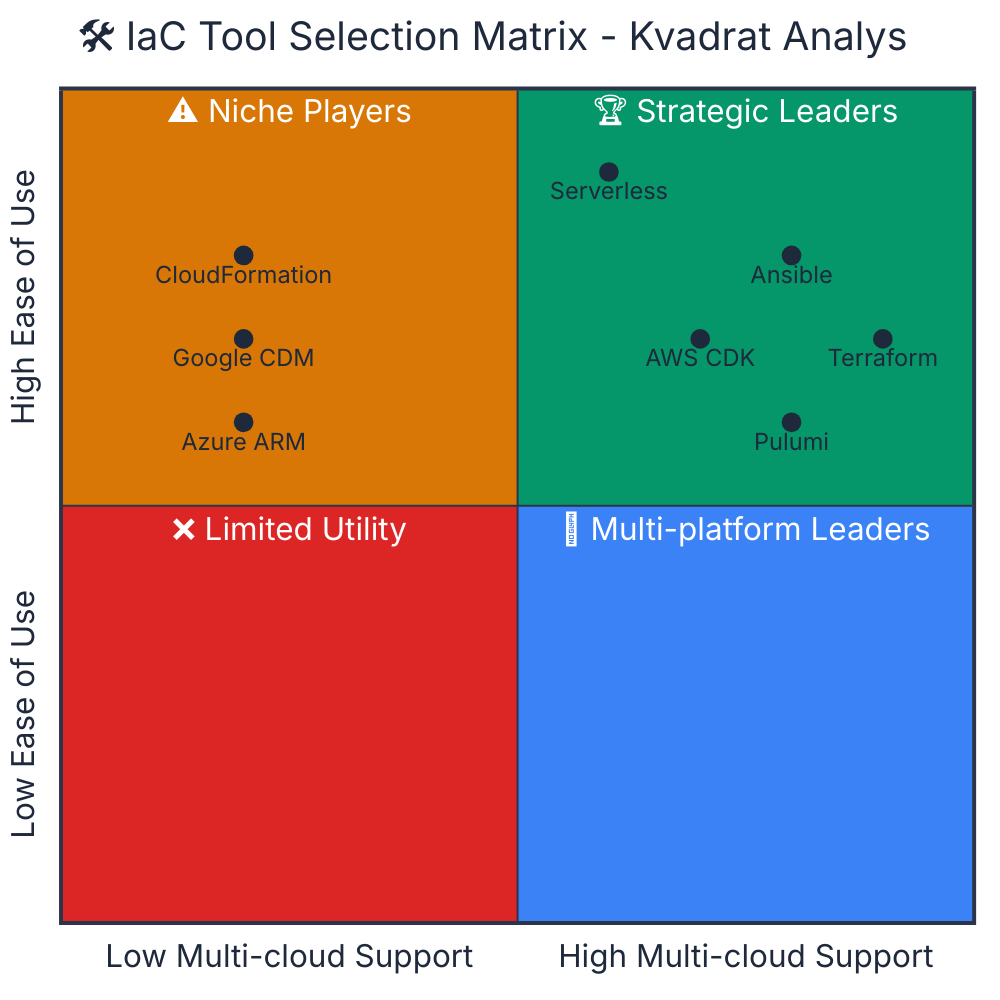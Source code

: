 %%{init: {"theme": "base", "themeVariables": {"quadrant1Fill": "#059669", "quadrant2Fill": "#d97706", "quadrant3Fill": "#dc2626", "quadrant4Fill": "#3b82f6", "quadrant1TextFill": "#ffffff", "quadrant2TextFill": "#ffffff", "quadrant3TextFill": "#ffffff", "quadrant4TextFill": "#ffffff", "primaryColor": "#1e3a8a", "primaryTextColor": "#1e293b", "fontFamily": "Inter"}}}%%
quadrantChart
    title 🛠️ IaC Tool Selection Matrix - Kvadrat Analys
    x-axis Low Multi-cloud Support --> High Multi-cloud Support
    y-axis Low Ease of Use --> High Ease of Use
    quadrant-1 🏆 Strategic Leaders
    quadrant-2 ⚠️ Niche Players  
    quadrant-3 ❌ Limited Utility
    quadrant-4 🌟 Multi-platform Leaders
    
    Terraform: [0.9, 0.7]
    CloudFormation: [0.2, 0.8]
    Azure ARM: [0.2, 0.6]
    Google CDM: [0.2, 0.7]
    Ansible: [0.8, 0.8]
    Pulumi: [0.8, 0.6]
    AWS CDK: [0.7, 0.7]
    Serverless: [0.6, 0.9]